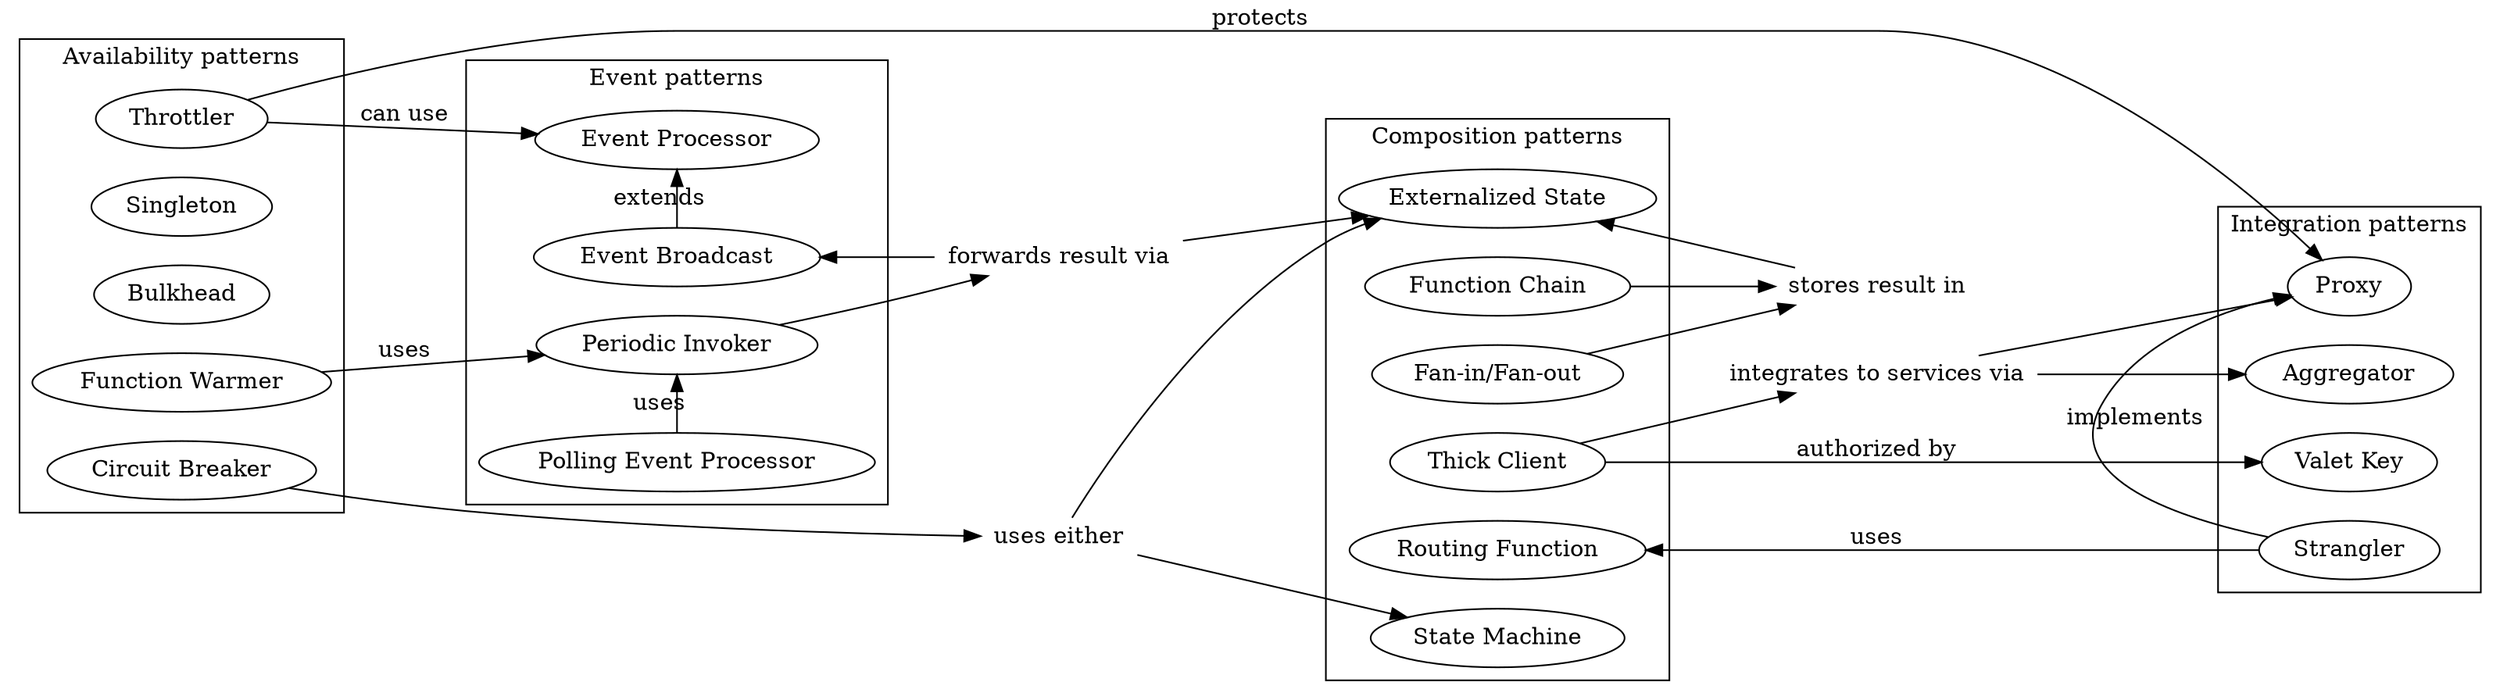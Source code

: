 digraph g{
  rankdir="LR"
  newrank="true"
  // splines="polyline"

  subgraph cluster_composition {
    label="Composition patterns"
    rank="same"
    "Routing Function";
    "Function Chain";
    "Fan-in/Fan-out";
    "State Machine";
    "Thick Client";
    "Externalized State";
  }
  joint3 [shape="none", label="stores result in", width=0, height=0]
  "Function Chain" -> joint3; //[arrowhead="none"];
  "Fan-in/Fan-out" -> joint3; // [arrowhead="none"];
  joint3 -> "Externalized State";
  // "Function Chain" -> "Externalized State" [label="uses"];
  // "Fan-in/Fan-out" -> "Externalized State" [label="uses"];
  "Thick Client" -> "Valet Key" [label="authorized by"];
  // "Thick Client" -> "Proxy" [label="uses"];
  joint4 [shape="none", label="integrates to services via", width=0, height=0]
  "Thick Client" -> joint4; //[arrowhead="none"];
  joint4 -> "Aggregator";
  joint4 -> "Proxy";

  subgraph cluster_event {
    label="Event patterns"
    rank="same"
    "Event Processor";
    "Periodic Invoker";
    "Polling Event Processor";
    "Event Broadcast";
  }
  joint2 [shape="none", label="forwards result via", width=0, height=0]
  "Periodic Invoker" -> joint2; // [arrowhead="none"];
  joint2 -> "Externalized State";
  joint2 -> "Event Broadcast";
  // "Periodic Invoker" -> "Externalized State" [label="can store result in"];
  // "Periodic Invoker" -> "Event Broadcast" [label="can forward result via"];
  "Polling Event Processor" -> "Periodic Invoker" [label="uses"];
  "Event Broadcast" -> "Event Processor" [label="extends"];

  subgraph cluster_api {
    label="Integration patterns"
    rank="same"
    "Aggregator";
    "Proxy";
    "Strangler";
    "Valet Key";
  }
  "Strangler" -> "Routing Function" [label="uses"];
  "Strangler" -> "Proxy" [label="implements"];

  subgraph cluster_availability {
    label="Availability patterns"
    rank="same"
    "Function Warmer";
    "Singleton";
    "Bulkhead";
    "Throttler";
    "Circuit Breaker";
  }
  "Function Warmer" -> "Periodic Invoker" [label="uses"];
  "Throttler" -> "Event Processor" [label="can use"];
  "Throttler" -> "Proxy" [label="protects"];
  joint1 [shape="none", label="uses either", width=0, height=0]
  "Circuit Breaker" -> joint1; // [arrowhead="none"];
  joint1 -> "State Machine";
  joint1 -> "Externalized State";
  // "Circuit Breaker" -> "State Machine" [label="uses"];
  // "Circuit Breaker" -> "Externalized State" [label="uses"];
}

